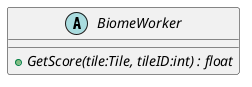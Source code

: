 @startuml
abstract class BiomeWorker {
    + {abstract} GetScore(tile:Tile, tileID:int) : float
}
@enduml
